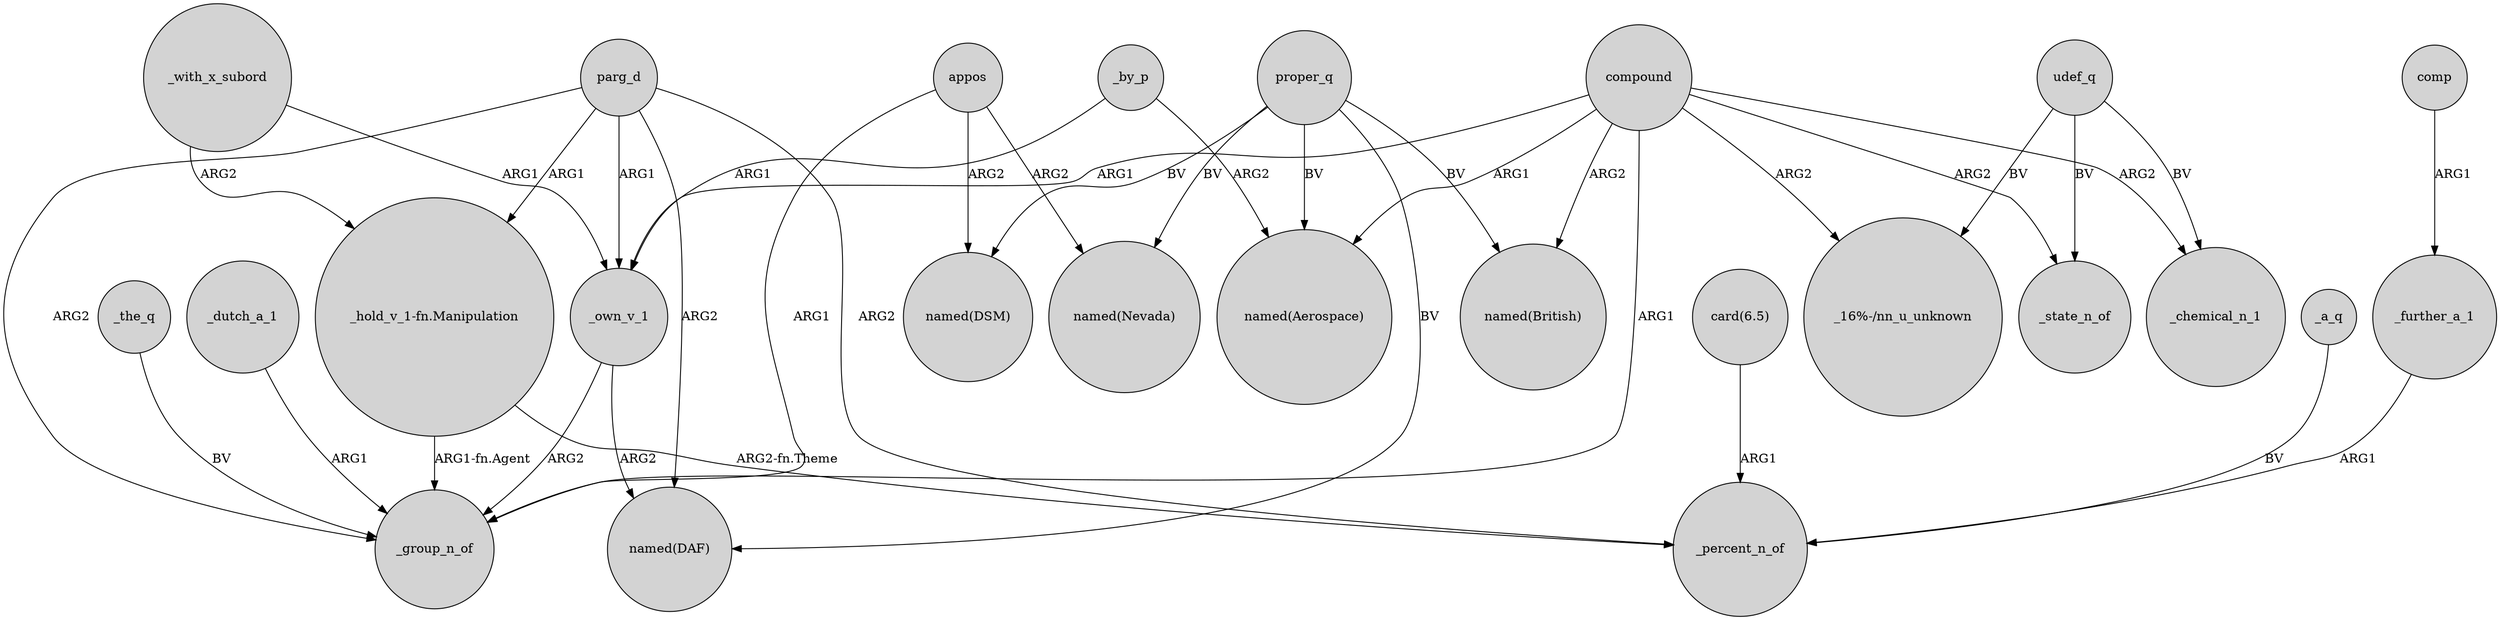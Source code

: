 digraph {
	node [shape=circle style=filled]
	appos -> _group_n_of [label=ARG1]
	proper_q -> "named(Nevada)" [label=BV]
	parg_d -> "named(DAF)" [label=ARG2]
	_further_a_1 -> _percent_n_of [label=ARG1]
	proper_q -> "named(Aerospace)" [label=BV]
	appos -> "named(DSM)" [label=ARG2]
	parg_d -> _own_v_1 [label=ARG1]
	udef_q -> _state_n_of [label=BV]
	compound -> "named(British)" [label=ARG2]
	compound -> _state_n_of [label=ARG2]
	parg_d -> _group_n_of [label=ARG2]
	"_hold_v_1-fn.Manipulation" -> _percent_n_of [label="ARG2-fn.Theme"]
	compound -> _own_v_1 [label=ARG1]
	_the_q -> _group_n_of [label=BV]
	_own_v_1 -> _group_n_of [label=ARG2]
	"_hold_v_1-fn.Manipulation" -> _group_n_of [label="ARG1-fn.Agent"]
	proper_q -> "named(British)" [label=BV]
	compound -> "_16%-/nn_u_unknown" [label=ARG2]
	compound -> "named(Aerospace)" [label=ARG1]
	parg_d -> _percent_n_of [label=ARG2]
	compound -> _chemical_n_1 [label=ARG2]
	proper_q -> "named(DAF)" [label=BV]
	proper_q -> "named(DSM)" [label=BV]
	_with_x_subord -> "_hold_v_1-fn.Manipulation" [label=ARG2]
	_dutch_a_1 -> _group_n_of [label=ARG1]
	parg_d -> "_hold_v_1-fn.Manipulation" [label=ARG1]
	appos -> "named(Nevada)" [label=ARG2]
	comp -> _further_a_1 [label=ARG1]
	"card(6.5)" -> _percent_n_of [label=ARG1]
	_with_x_subord -> _own_v_1 [label=ARG1]
	_by_p -> _own_v_1 [label=ARG1]
	_by_p -> "named(Aerospace)" [label=ARG2]
	udef_q -> _chemical_n_1 [label=BV]
	_own_v_1 -> "named(DAF)" [label=ARG2]
	udef_q -> "_16%-/nn_u_unknown" [label=BV]
	compound -> _group_n_of [label=ARG1]
	_a_q -> _percent_n_of [label=BV]
}
